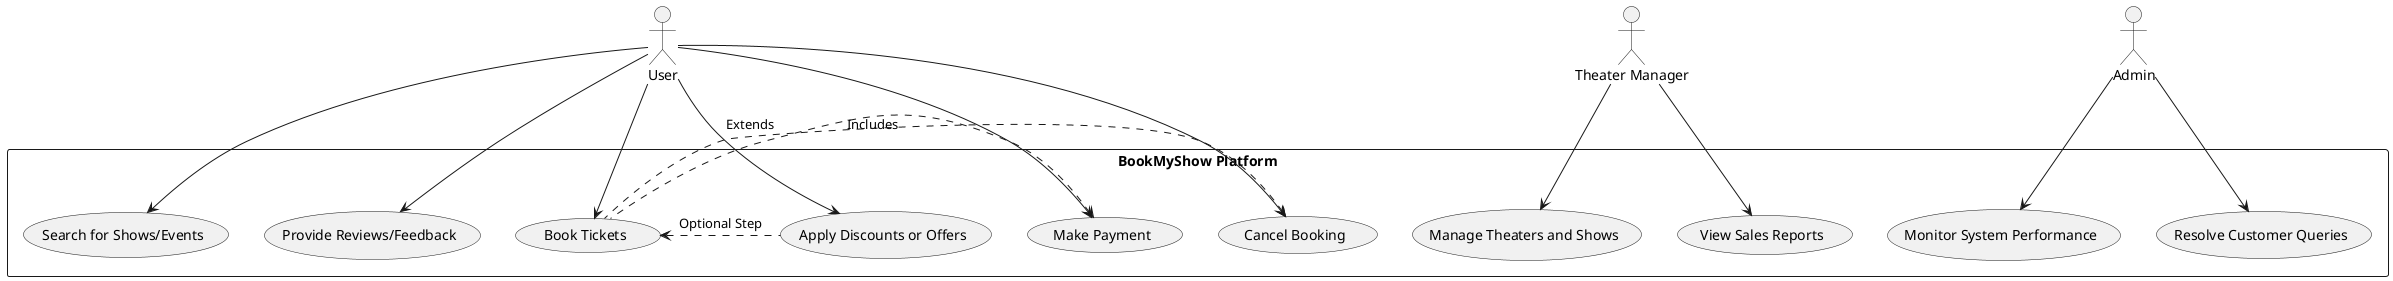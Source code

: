 @startuml

actor "User" as User
actor "Theater Manager" as Manager
actor "Admin" as Admin

rectangle "BookMyShow Platform" as System {
    usecase "Search for Shows/Events" as UC_SearchShows
    usecase "Book Tickets" as UC_BookTickets
    usecase "Make Payment" as UC_MakePayment
    usecase "Cancel Booking" as UC_CancelBooking
    usecase "Provide Reviews/Feedback" as UC_Reviews
    usecase "Manage Theaters and Shows" as UC_ManageTheaters
    usecase "View Sales Reports" as UC_SalesReports
    usecase "Monitor System Performance" as UC_MonitorSystem
    usecase "Apply Discounts or Offers" as UC_ApplyDiscounts
    usecase "Resolve Customer Queries" as UC_ResolveQueries
}

User --> UC_SearchShows
User --> UC_BookTickets
User --> UC_MakePayment
User --> UC_CancelBooking
User --> UC_Reviews
User --> UC_ApplyDiscounts

Manager --> UC_ManageTheaters
Manager --> UC_SalesReports

Admin --> UC_MonitorSystem
Admin --> UC_ResolveQueries

UC_BookTickets <. UC_ApplyDiscounts : "Optional Step"
UC_MakePayment <. UC_BookTickets : "Includes"
UC_CancelBooking <. UC_BookTickets : "Extends"

@enduml
